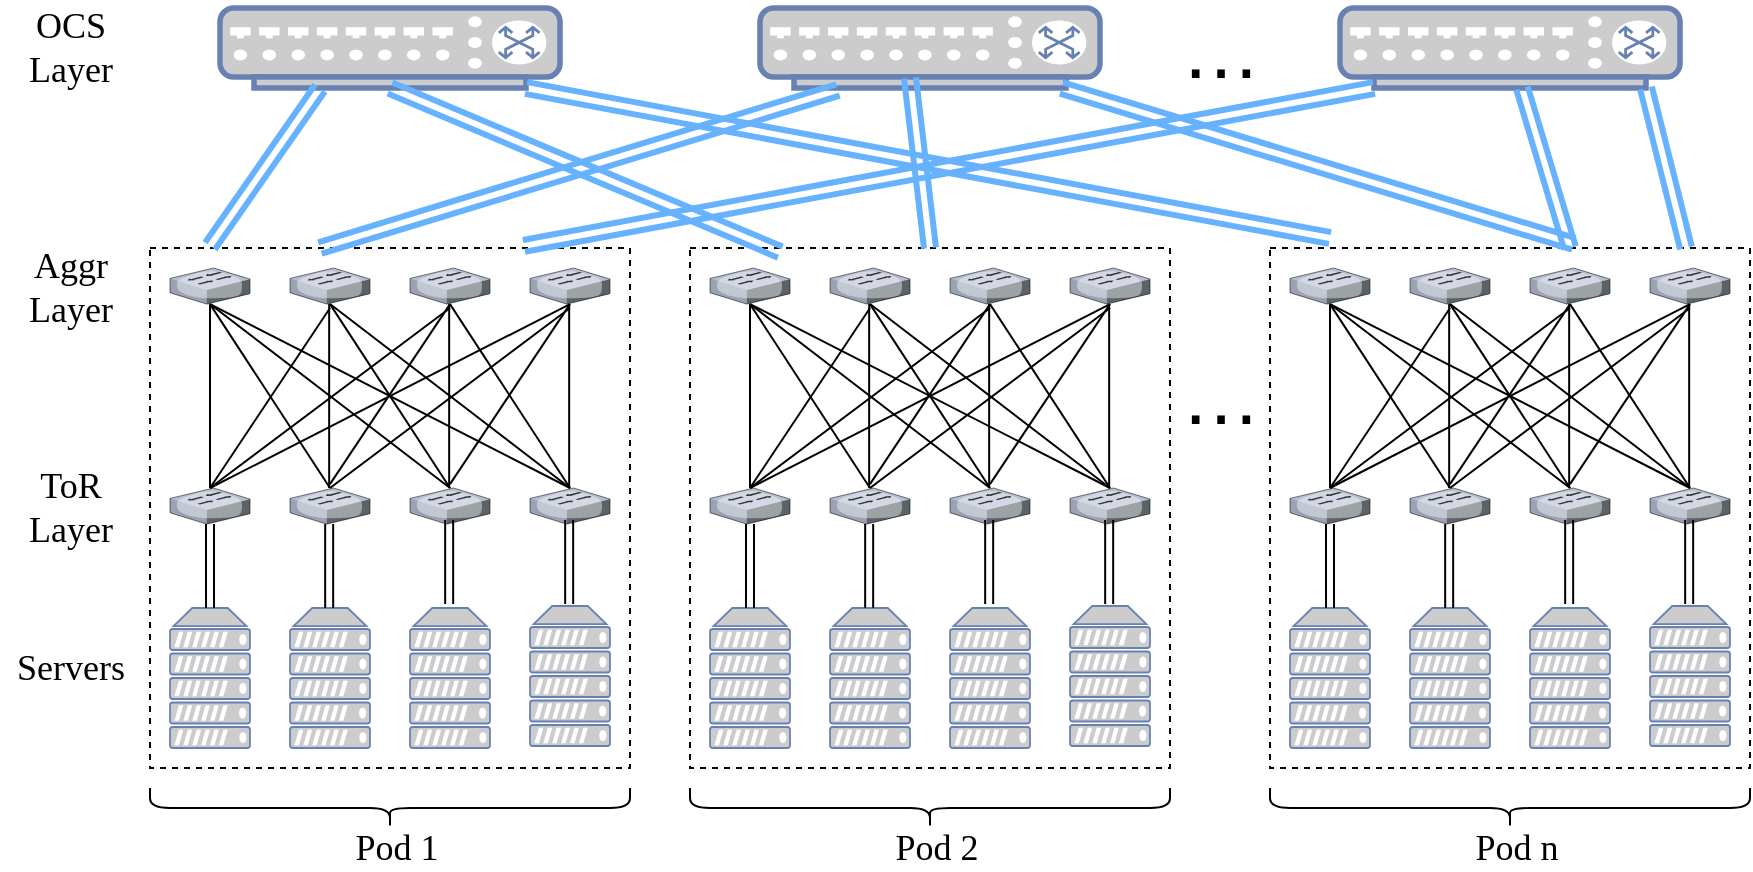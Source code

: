 <mxfile version="13.3.4" type="github">
  <diagram id="y1kWOpUGHuxIJ3yEuqZ7" name="Page-1">
    <mxGraphModel dx="1773" dy="1713" grid="1" gridSize="10" guides="1" tooltips="1" connect="1" arrows="1" fold="1" page="1" pageScale="1" pageWidth="827" pageHeight="1169" math="0" shadow="0">
      <root>
        <mxCell id="0" />
        <mxCell id="1" parent="0" />
        <mxCell id="LMLSj2MRwrwGWkM6ZcZf-3" value="" style="fontColor=#0066CC;verticalAlign=top;verticalLabelPosition=bottom;labelPosition=center;align=center;html=1;outlineConnect=0;fillColor=#CCCCCC;strokeColor=#6881B3;gradientDirection=north;strokeWidth=2;shape=mxgraph.networks.switch;" parent="1" vertex="1">
          <mxGeometry x="105" y="-480" width="170" height="40" as="geometry" />
        </mxCell>
        <mxCell id="LMLSj2MRwrwGWkM6ZcZf-53" value="" style="group" parent="1" vertex="1" connectable="0">
          <mxGeometry x="70" y="-360" width="240" height="260" as="geometry" />
        </mxCell>
        <mxCell id="LMLSj2MRwrwGWkM6ZcZf-52" value="" style="rounded=0;whiteSpace=wrap;html=1;dashed=1;shadow=0;glass=0;" parent="LMLSj2MRwrwGWkM6ZcZf-53" vertex="1">
          <mxGeometry width="240" height="260" as="geometry" />
        </mxCell>
        <mxCell id="LMLSj2MRwrwGWkM6ZcZf-4" value="" style="verticalLabelPosition=bottom;aspect=fixed;html=1;verticalAlign=top;strokeColor=none;align=center;outlineConnect=0;shape=mxgraph.citrix.switch;" parent="LMLSj2MRwrwGWkM6ZcZf-53" vertex="1">
          <mxGeometry x="10" y="120" width="40" height="18.04" as="geometry" />
        </mxCell>
        <mxCell id="LMLSj2MRwrwGWkM6ZcZf-7" value="" style="fontColor=#0066CC;verticalAlign=top;verticalLabelPosition=bottom;labelPosition=center;align=center;html=1;outlineConnect=0;fillColor=#CCCCCC;strokeColor=#6881B3;gradientDirection=north;strokeWidth=2;shape=mxgraph.networks.server;" parent="LMLSj2MRwrwGWkM6ZcZf-53" vertex="1">
          <mxGeometry x="10" y="180" width="40" height="70" as="geometry" />
        </mxCell>
        <mxCell id="LMLSj2MRwrwGWkM6ZcZf-8" value="" style="fontColor=#0066CC;verticalAlign=top;verticalLabelPosition=bottom;labelPosition=center;align=center;html=1;outlineConnect=0;fillColor=#CCCCCC;strokeColor=#6881B3;gradientDirection=north;strokeWidth=2;shape=mxgraph.networks.server;" parent="LMLSj2MRwrwGWkM6ZcZf-53" vertex="1">
          <mxGeometry x="70" y="180" width="40" height="70" as="geometry" />
        </mxCell>
        <mxCell id="LMLSj2MRwrwGWkM6ZcZf-9" value="" style="fontColor=#0066CC;verticalAlign=top;verticalLabelPosition=bottom;labelPosition=center;align=center;html=1;outlineConnect=0;fillColor=#CCCCCC;strokeColor=#6881B3;gradientDirection=north;strokeWidth=2;shape=mxgraph.networks.server;" parent="LMLSj2MRwrwGWkM6ZcZf-53" vertex="1">
          <mxGeometry x="130" y="180" width="40" height="70" as="geometry" />
        </mxCell>
        <mxCell id="LMLSj2MRwrwGWkM6ZcZf-19" value="" style="fontColor=#0066CC;verticalAlign=top;verticalLabelPosition=bottom;labelPosition=center;align=center;html=1;outlineConnect=0;fillColor=#CCCCCC;strokeColor=#6881B3;gradientDirection=north;strokeWidth=2;shape=mxgraph.networks.server;" parent="LMLSj2MRwrwGWkM6ZcZf-53" vertex="1">
          <mxGeometry x="190" y="179" width="40" height="70" as="geometry" />
        </mxCell>
        <mxCell id="LMLSj2MRwrwGWkM6ZcZf-24" value="" style="verticalLabelPosition=bottom;aspect=fixed;html=1;verticalAlign=top;strokeColor=none;align=center;outlineConnect=0;shape=mxgraph.citrix.switch;" parent="LMLSj2MRwrwGWkM6ZcZf-53" vertex="1">
          <mxGeometry x="70" y="120" width="40" height="18.04" as="geometry" />
        </mxCell>
        <mxCell id="LMLSj2MRwrwGWkM6ZcZf-25" value="" style="verticalLabelPosition=bottom;aspect=fixed;html=1;verticalAlign=top;strokeColor=none;align=center;outlineConnect=0;shape=mxgraph.citrix.switch;" parent="LMLSj2MRwrwGWkM6ZcZf-53" vertex="1">
          <mxGeometry x="130" y="120" width="40" height="18.04" as="geometry" />
        </mxCell>
        <mxCell id="LMLSj2MRwrwGWkM6ZcZf-26" value="" style="verticalLabelPosition=bottom;aspect=fixed;html=1;verticalAlign=top;strokeColor=none;align=center;outlineConnect=0;shape=mxgraph.citrix.switch;" parent="LMLSj2MRwrwGWkM6ZcZf-53" vertex="1">
          <mxGeometry x="190" y="120" width="40" height="18.04" as="geometry" />
        </mxCell>
        <mxCell id="LMLSj2MRwrwGWkM6ZcZf-27" value="" style="verticalLabelPosition=bottom;aspect=fixed;html=1;verticalAlign=top;strokeColor=none;align=center;outlineConnect=0;shape=mxgraph.citrix.switch;" parent="LMLSj2MRwrwGWkM6ZcZf-53" vertex="1">
          <mxGeometry x="10" y="10" width="40" height="18.04" as="geometry" />
        </mxCell>
        <mxCell id="LMLSj2MRwrwGWkM6ZcZf-28" value="" style="verticalLabelPosition=bottom;aspect=fixed;html=1;verticalAlign=top;strokeColor=none;align=center;outlineConnect=0;shape=mxgraph.citrix.switch;" parent="LMLSj2MRwrwGWkM6ZcZf-53" vertex="1">
          <mxGeometry x="70" y="10" width="40" height="18.04" as="geometry" />
        </mxCell>
        <mxCell id="LMLSj2MRwrwGWkM6ZcZf-29" value="" style="verticalLabelPosition=bottom;aspect=fixed;html=1;verticalAlign=top;strokeColor=none;align=center;outlineConnect=0;shape=mxgraph.citrix.switch;" parent="LMLSj2MRwrwGWkM6ZcZf-53" vertex="1">
          <mxGeometry x="130" y="10" width="40" height="18.04" as="geometry" />
        </mxCell>
        <mxCell id="LMLSj2MRwrwGWkM6ZcZf-30" value="" style="verticalLabelPosition=bottom;aspect=fixed;html=1;verticalAlign=top;strokeColor=none;align=center;outlineConnect=0;shape=mxgraph.citrix.switch;" parent="LMLSj2MRwrwGWkM6ZcZf-53" vertex="1">
          <mxGeometry x="190" y="10" width="40" height="18.04" as="geometry" />
        </mxCell>
        <mxCell id="LMLSj2MRwrwGWkM6ZcZf-32" value="" style="endArrow=none;html=1;" parent="LMLSj2MRwrwGWkM6ZcZf-53" source="LMLSj2MRwrwGWkM6ZcZf-4" edge="1">
          <mxGeometry width="50" height="50" relative="1" as="geometry">
            <mxPoint x="-20" y="78.04" as="sourcePoint" />
            <mxPoint x="30" y="28.04" as="targetPoint" />
          </mxGeometry>
        </mxCell>
        <mxCell id="LMLSj2MRwrwGWkM6ZcZf-33" value="" style="endArrow=none;html=1;" parent="LMLSj2MRwrwGWkM6ZcZf-53" edge="1">
          <mxGeometry width="50" height="50" relative="1" as="geometry">
            <mxPoint x="89.58" y="120" as="sourcePoint" />
            <mxPoint x="89.58" y="28.04" as="targetPoint" />
          </mxGeometry>
        </mxCell>
        <mxCell id="LMLSj2MRwrwGWkM6ZcZf-34" value="" style="endArrow=none;html=1;" parent="LMLSj2MRwrwGWkM6ZcZf-53" edge="1">
          <mxGeometry width="50" height="50" relative="1" as="geometry">
            <mxPoint x="149.58" y="120" as="sourcePoint" />
            <mxPoint x="149.58" y="28.04" as="targetPoint" />
          </mxGeometry>
        </mxCell>
        <mxCell id="LMLSj2MRwrwGWkM6ZcZf-35" value="" style="endArrow=none;html=1;" parent="LMLSj2MRwrwGWkM6ZcZf-53" edge="1">
          <mxGeometry width="50" height="50" relative="1" as="geometry">
            <mxPoint x="209.58" y="120" as="sourcePoint" />
            <mxPoint x="209.58" y="28.04" as="targetPoint" />
          </mxGeometry>
        </mxCell>
        <mxCell id="LMLSj2MRwrwGWkM6ZcZf-36" value="" style="endArrow=none;html=1;" parent="LMLSj2MRwrwGWkM6ZcZf-53" edge="1">
          <mxGeometry width="50" height="50" relative="1" as="geometry">
            <mxPoint x="90" y="120" as="sourcePoint" />
            <mxPoint x="30" y="28.04" as="targetPoint" />
          </mxGeometry>
        </mxCell>
        <mxCell id="LMLSj2MRwrwGWkM6ZcZf-37" value="" style="endArrow=none;html=1;" parent="LMLSj2MRwrwGWkM6ZcZf-53" edge="1">
          <mxGeometry width="50" height="50" relative="1" as="geometry">
            <mxPoint x="150" y="120" as="sourcePoint" />
            <mxPoint x="90" y="28.04" as="targetPoint" />
          </mxGeometry>
        </mxCell>
        <mxCell id="LMLSj2MRwrwGWkM6ZcZf-38" value="" style="endArrow=none;html=1;" parent="LMLSj2MRwrwGWkM6ZcZf-53" edge="1">
          <mxGeometry width="50" height="50" relative="1" as="geometry">
            <mxPoint x="210" y="120" as="sourcePoint" />
            <mxPoint x="150" y="28.04" as="targetPoint" />
          </mxGeometry>
        </mxCell>
        <mxCell id="LMLSj2MRwrwGWkM6ZcZf-39" value="" style="endArrow=none;html=1;" parent="LMLSj2MRwrwGWkM6ZcZf-53" edge="1">
          <mxGeometry width="50" height="50" relative="1" as="geometry">
            <mxPoint x="30" y="120" as="sourcePoint" />
            <mxPoint x="90" y="30" as="targetPoint" />
          </mxGeometry>
        </mxCell>
        <mxCell id="LMLSj2MRwrwGWkM6ZcZf-40" value="" style="endArrow=none;html=1;" parent="LMLSj2MRwrwGWkM6ZcZf-53" edge="1">
          <mxGeometry width="50" height="50" relative="1" as="geometry">
            <mxPoint x="90" y="118.04" as="sourcePoint" />
            <mxPoint x="150" y="28.04" as="targetPoint" />
          </mxGeometry>
        </mxCell>
        <mxCell id="LMLSj2MRwrwGWkM6ZcZf-41" value="" style="endArrow=none;html=1;" parent="LMLSj2MRwrwGWkM6ZcZf-53" edge="1">
          <mxGeometry width="50" height="50" relative="1" as="geometry">
            <mxPoint x="150" y="118.04" as="sourcePoint" />
            <mxPoint x="210" y="28.04" as="targetPoint" />
          </mxGeometry>
        </mxCell>
        <mxCell id="LMLSj2MRwrwGWkM6ZcZf-42" value="" style="endArrow=none;html=1;exitX=0.5;exitY=0;exitDx=0;exitDy=0;exitPerimeter=0;" parent="LMLSj2MRwrwGWkM6ZcZf-53" source="LMLSj2MRwrwGWkM6ZcZf-25" edge="1">
          <mxGeometry width="50" height="50" relative="1" as="geometry">
            <mxPoint x="-20" y="78.04" as="sourcePoint" />
            <mxPoint x="30" y="28.04" as="targetPoint" />
          </mxGeometry>
        </mxCell>
        <mxCell id="LMLSj2MRwrwGWkM6ZcZf-43" value="" style="endArrow=none;html=1;exitX=0.5;exitY=0;exitDx=0;exitDy=0;exitPerimeter=0;" parent="LMLSj2MRwrwGWkM6ZcZf-53" edge="1">
          <mxGeometry width="50" height="50" relative="1" as="geometry">
            <mxPoint x="210" y="120" as="sourcePoint" />
            <mxPoint x="90" y="28.04" as="targetPoint" />
          </mxGeometry>
        </mxCell>
        <mxCell id="LMLSj2MRwrwGWkM6ZcZf-44" value="" style="endArrow=none;html=1;" parent="LMLSj2MRwrwGWkM6ZcZf-53" edge="1">
          <mxGeometry width="50" height="50" relative="1" as="geometry">
            <mxPoint x="30" y="120" as="sourcePoint" />
            <mxPoint x="150" y="30" as="targetPoint" />
          </mxGeometry>
        </mxCell>
        <mxCell id="LMLSj2MRwrwGWkM6ZcZf-45" value="" style="endArrow=none;html=1;" parent="LMLSj2MRwrwGWkM6ZcZf-53" edge="1">
          <mxGeometry width="50" height="50" relative="1" as="geometry">
            <mxPoint x="90" y="120" as="sourcePoint" />
            <mxPoint x="210" y="30" as="targetPoint" />
          </mxGeometry>
        </mxCell>
        <mxCell id="LMLSj2MRwrwGWkM6ZcZf-46" value="" style="endArrow=none;html=1;" parent="LMLSj2MRwrwGWkM6ZcZf-53" edge="1">
          <mxGeometry width="50" height="50" relative="1" as="geometry">
            <mxPoint x="210" y="120" as="sourcePoint" />
            <mxPoint x="30" y="28.04" as="targetPoint" />
          </mxGeometry>
        </mxCell>
        <mxCell id="LMLSj2MRwrwGWkM6ZcZf-47" value="" style="endArrow=none;html=1;" parent="LMLSj2MRwrwGWkM6ZcZf-53" edge="1">
          <mxGeometry width="50" height="50" relative="1" as="geometry">
            <mxPoint x="30" y="120" as="sourcePoint" />
            <mxPoint x="210" y="28.04" as="targetPoint" />
          </mxGeometry>
        </mxCell>
        <mxCell id="LMLSj2MRwrwGWkM6ZcZf-48" value="" style="shape=link;html=1;exitX=0.5;exitY=0;exitDx=0;exitDy=0;exitPerimeter=0;" parent="LMLSj2MRwrwGWkM6ZcZf-53" source="LMLSj2MRwrwGWkM6ZcZf-7" edge="1">
          <mxGeometry width="50" height="50" relative="1" as="geometry">
            <mxPoint x="-20" y="188.04" as="sourcePoint" />
            <mxPoint x="30" y="138.04" as="targetPoint" />
          </mxGeometry>
        </mxCell>
        <mxCell id="LMLSj2MRwrwGWkM6ZcZf-49" value="" style="shape=link;html=1;exitX=0.5;exitY=0;exitDx=0;exitDy=0;exitPerimeter=0;" parent="LMLSj2MRwrwGWkM6ZcZf-53" edge="1">
          <mxGeometry width="50" height="50" relative="1" as="geometry">
            <mxPoint x="89.58" y="180" as="sourcePoint" />
            <mxPoint x="89.58" y="138.04" as="targetPoint" />
          </mxGeometry>
        </mxCell>
        <mxCell id="LMLSj2MRwrwGWkM6ZcZf-50" value="" style="shape=link;html=1;exitX=0.5;exitY=0;exitDx=0;exitDy=0;exitPerimeter=0;" parent="LMLSj2MRwrwGWkM6ZcZf-53" edge="1">
          <mxGeometry width="50" height="50" relative="1" as="geometry">
            <mxPoint x="149.58" y="178" as="sourcePoint" />
            <mxPoint x="149.58" y="136.04" as="targetPoint" />
          </mxGeometry>
        </mxCell>
        <mxCell id="LMLSj2MRwrwGWkM6ZcZf-51" value="" style="shape=link;html=1;exitX=0.5;exitY=0;exitDx=0;exitDy=0;exitPerimeter=0;" parent="LMLSj2MRwrwGWkM6ZcZf-53" edge="1">
          <mxGeometry width="50" height="50" relative="1" as="geometry">
            <mxPoint x="209.58" y="178" as="sourcePoint" />
            <mxPoint x="209.58" y="136.04" as="targetPoint" />
          </mxGeometry>
        </mxCell>
        <mxCell id="rLoegdF59TgYcEcmEnVo-1" value="" style="group" vertex="1" connectable="0" parent="1">
          <mxGeometry x="340" y="-360" width="240" height="260" as="geometry" />
        </mxCell>
        <mxCell id="rLoegdF59TgYcEcmEnVo-2" value="" style="rounded=0;whiteSpace=wrap;html=1;dashed=1;shadow=0;glass=0;" vertex="1" parent="rLoegdF59TgYcEcmEnVo-1">
          <mxGeometry width="240" height="260" as="geometry" />
        </mxCell>
        <mxCell id="rLoegdF59TgYcEcmEnVo-3" value="" style="verticalLabelPosition=bottom;aspect=fixed;html=1;verticalAlign=top;strokeColor=none;align=center;outlineConnect=0;shape=mxgraph.citrix.switch;" vertex="1" parent="rLoegdF59TgYcEcmEnVo-1">
          <mxGeometry x="10" y="120" width="40" height="18.04" as="geometry" />
        </mxCell>
        <mxCell id="rLoegdF59TgYcEcmEnVo-4" value="" style="fontColor=#0066CC;verticalAlign=top;verticalLabelPosition=bottom;labelPosition=center;align=center;html=1;outlineConnect=0;fillColor=#CCCCCC;strokeColor=#6881B3;gradientDirection=north;strokeWidth=2;shape=mxgraph.networks.server;" vertex="1" parent="rLoegdF59TgYcEcmEnVo-1">
          <mxGeometry x="10" y="180" width="40" height="70" as="geometry" />
        </mxCell>
        <mxCell id="rLoegdF59TgYcEcmEnVo-5" value="" style="fontColor=#0066CC;verticalAlign=top;verticalLabelPosition=bottom;labelPosition=center;align=center;html=1;outlineConnect=0;fillColor=#CCCCCC;strokeColor=#6881B3;gradientDirection=north;strokeWidth=2;shape=mxgraph.networks.server;" vertex="1" parent="rLoegdF59TgYcEcmEnVo-1">
          <mxGeometry x="70" y="180" width="40" height="70" as="geometry" />
        </mxCell>
        <mxCell id="rLoegdF59TgYcEcmEnVo-6" value="" style="fontColor=#0066CC;verticalAlign=top;verticalLabelPosition=bottom;labelPosition=center;align=center;html=1;outlineConnect=0;fillColor=#CCCCCC;strokeColor=#6881B3;gradientDirection=north;strokeWidth=2;shape=mxgraph.networks.server;" vertex="1" parent="rLoegdF59TgYcEcmEnVo-1">
          <mxGeometry x="130" y="180" width="40" height="70" as="geometry" />
        </mxCell>
        <mxCell id="rLoegdF59TgYcEcmEnVo-7" value="" style="fontColor=#0066CC;verticalAlign=top;verticalLabelPosition=bottom;labelPosition=center;align=center;html=1;outlineConnect=0;fillColor=#CCCCCC;strokeColor=#6881B3;gradientDirection=north;strokeWidth=2;shape=mxgraph.networks.server;" vertex="1" parent="rLoegdF59TgYcEcmEnVo-1">
          <mxGeometry x="190" y="179" width="40" height="70" as="geometry" />
        </mxCell>
        <mxCell id="rLoegdF59TgYcEcmEnVo-8" value="" style="verticalLabelPosition=bottom;aspect=fixed;html=1;verticalAlign=top;strokeColor=none;align=center;outlineConnect=0;shape=mxgraph.citrix.switch;" vertex="1" parent="rLoegdF59TgYcEcmEnVo-1">
          <mxGeometry x="70" y="120" width="40" height="18.04" as="geometry" />
        </mxCell>
        <mxCell id="rLoegdF59TgYcEcmEnVo-9" value="" style="verticalLabelPosition=bottom;aspect=fixed;html=1;verticalAlign=top;strokeColor=none;align=center;outlineConnect=0;shape=mxgraph.citrix.switch;" vertex="1" parent="rLoegdF59TgYcEcmEnVo-1">
          <mxGeometry x="130" y="120" width="40" height="18.04" as="geometry" />
        </mxCell>
        <mxCell id="rLoegdF59TgYcEcmEnVo-10" value="" style="verticalLabelPosition=bottom;aspect=fixed;html=1;verticalAlign=top;strokeColor=none;align=center;outlineConnect=0;shape=mxgraph.citrix.switch;" vertex="1" parent="rLoegdF59TgYcEcmEnVo-1">
          <mxGeometry x="190" y="120" width="40" height="18.04" as="geometry" />
        </mxCell>
        <mxCell id="rLoegdF59TgYcEcmEnVo-11" value="" style="verticalLabelPosition=bottom;aspect=fixed;html=1;verticalAlign=top;strokeColor=none;align=center;outlineConnect=0;shape=mxgraph.citrix.switch;" vertex="1" parent="rLoegdF59TgYcEcmEnVo-1">
          <mxGeometry x="10" y="10" width="40" height="18.04" as="geometry" />
        </mxCell>
        <mxCell id="rLoegdF59TgYcEcmEnVo-12" value="" style="verticalLabelPosition=bottom;aspect=fixed;html=1;verticalAlign=top;strokeColor=none;align=center;outlineConnect=0;shape=mxgraph.citrix.switch;" vertex="1" parent="rLoegdF59TgYcEcmEnVo-1">
          <mxGeometry x="70" y="10" width="40" height="18.04" as="geometry" />
        </mxCell>
        <mxCell id="rLoegdF59TgYcEcmEnVo-13" value="" style="verticalLabelPosition=bottom;aspect=fixed;html=1;verticalAlign=top;strokeColor=none;align=center;outlineConnect=0;shape=mxgraph.citrix.switch;" vertex="1" parent="rLoegdF59TgYcEcmEnVo-1">
          <mxGeometry x="130" y="10" width="40" height="18.04" as="geometry" />
        </mxCell>
        <mxCell id="rLoegdF59TgYcEcmEnVo-14" value="" style="verticalLabelPosition=bottom;aspect=fixed;html=1;verticalAlign=top;strokeColor=none;align=center;outlineConnect=0;shape=mxgraph.citrix.switch;" vertex="1" parent="rLoegdF59TgYcEcmEnVo-1">
          <mxGeometry x="190" y="10" width="40" height="18.04" as="geometry" />
        </mxCell>
        <mxCell id="rLoegdF59TgYcEcmEnVo-15" value="" style="endArrow=none;html=1;" edge="1" parent="rLoegdF59TgYcEcmEnVo-1" source="rLoegdF59TgYcEcmEnVo-3">
          <mxGeometry width="50" height="50" relative="1" as="geometry">
            <mxPoint x="-20" y="78.04" as="sourcePoint" />
            <mxPoint x="30" y="28.04" as="targetPoint" />
          </mxGeometry>
        </mxCell>
        <mxCell id="rLoegdF59TgYcEcmEnVo-16" value="" style="endArrow=none;html=1;" edge="1" parent="rLoegdF59TgYcEcmEnVo-1">
          <mxGeometry width="50" height="50" relative="1" as="geometry">
            <mxPoint x="89.58" y="120" as="sourcePoint" />
            <mxPoint x="89.58" y="28.04" as="targetPoint" />
          </mxGeometry>
        </mxCell>
        <mxCell id="rLoegdF59TgYcEcmEnVo-17" value="" style="endArrow=none;html=1;" edge="1" parent="rLoegdF59TgYcEcmEnVo-1">
          <mxGeometry width="50" height="50" relative="1" as="geometry">
            <mxPoint x="149.58" y="120" as="sourcePoint" />
            <mxPoint x="149.58" y="28.04" as="targetPoint" />
          </mxGeometry>
        </mxCell>
        <mxCell id="rLoegdF59TgYcEcmEnVo-18" value="" style="endArrow=none;html=1;" edge="1" parent="rLoegdF59TgYcEcmEnVo-1">
          <mxGeometry width="50" height="50" relative="1" as="geometry">
            <mxPoint x="209.58" y="120" as="sourcePoint" />
            <mxPoint x="209.58" y="28.04" as="targetPoint" />
          </mxGeometry>
        </mxCell>
        <mxCell id="rLoegdF59TgYcEcmEnVo-19" value="" style="endArrow=none;html=1;" edge="1" parent="rLoegdF59TgYcEcmEnVo-1">
          <mxGeometry width="50" height="50" relative="1" as="geometry">
            <mxPoint x="90" y="120" as="sourcePoint" />
            <mxPoint x="30" y="28.04" as="targetPoint" />
          </mxGeometry>
        </mxCell>
        <mxCell id="rLoegdF59TgYcEcmEnVo-20" value="" style="endArrow=none;html=1;" edge="1" parent="rLoegdF59TgYcEcmEnVo-1">
          <mxGeometry width="50" height="50" relative="1" as="geometry">
            <mxPoint x="150" y="120" as="sourcePoint" />
            <mxPoint x="90" y="28.04" as="targetPoint" />
          </mxGeometry>
        </mxCell>
        <mxCell id="rLoegdF59TgYcEcmEnVo-21" value="" style="endArrow=none;html=1;" edge="1" parent="rLoegdF59TgYcEcmEnVo-1">
          <mxGeometry width="50" height="50" relative="1" as="geometry">
            <mxPoint x="210" y="120" as="sourcePoint" />
            <mxPoint x="150" y="28.04" as="targetPoint" />
          </mxGeometry>
        </mxCell>
        <mxCell id="rLoegdF59TgYcEcmEnVo-22" value="" style="endArrow=none;html=1;" edge="1" parent="rLoegdF59TgYcEcmEnVo-1">
          <mxGeometry width="50" height="50" relative="1" as="geometry">
            <mxPoint x="30" y="120" as="sourcePoint" />
            <mxPoint x="90" y="30" as="targetPoint" />
          </mxGeometry>
        </mxCell>
        <mxCell id="rLoegdF59TgYcEcmEnVo-23" value="" style="endArrow=none;html=1;" edge="1" parent="rLoegdF59TgYcEcmEnVo-1">
          <mxGeometry width="50" height="50" relative="1" as="geometry">
            <mxPoint x="90" y="118.04" as="sourcePoint" />
            <mxPoint x="150" y="28.04" as="targetPoint" />
          </mxGeometry>
        </mxCell>
        <mxCell id="rLoegdF59TgYcEcmEnVo-24" value="" style="endArrow=none;html=1;" edge="1" parent="rLoegdF59TgYcEcmEnVo-1">
          <mxGeometry width="50" height="50" relative="1" as="geometry">
            <mxPoint x="150" y="118.04" as="sourcePoint" />
            <mxPoint x="210" y="28.04" as="targetPoint" />
          </mxGeometry>
        </mxCell>
        <mxCell id="rLoegdF59TgYcEcmEnVo-25" value="" style="endArrow=none;html=1;exitX=0.5;exitY=0;exitDx=0;exitDy=0;exitPerimeter=0;" edge="1" parent="rLoegdF59TgYcEcmEnVo-1" source="rLoegdF59TgYcEcmEnVo-9">
          <mxGeometry width="50" height="50" relative="1" as="geometry">
            <mxPoint x="-20" y="78.04" as="sourcePoint" />
            <mxPoint x="30" y="28.04" as="targetPoint" />
          </mxGeometry>
        </mxCell>
        <mxCell id="rLoegdF59TgYcEcmEnVo-26" value="" style="endArrow=none;html=1;exitX=0.5;exitY=0;exitDx=0;exitDy=0;exitPerimeter=0;" edge="1" parent="rLoegdF59TgYcEcmEnVo-1">
          <mxGeometry width="50" height="50" relative="1" as="geometry">
            <mxPoint x="210" y="120" as="sourcePoint" />
            <mxPoint x="90" y="28.04" as="targetPoint" />
          </mxGeometry>
        </mxCell>
        <mxCell id="rLoegdF59TgYcEcmEnVo-27" value="" style="endArrow=none;html=1;" edge="1" parent="rLoegdF59TgYcEcmEnVo-1">
          <mxGeometry width="50" height="50" relative="1" as="geometry">
            <mxPoint x="30" y="120" as="sourcePoint" />
            <mxPoint x="150" y="30" as="targetPoint" />
          </mxGeometry>
        </mxCell>
        <mxCell id="rLoegdF59TgYcEcmEnVo-28" value="" style="endArrow=none;html=1;" edge="1" parent="rLoegdF59TgYcEcmEnVo-1">
          <mxGeometry width="50" height="50" relative="1" as="geometry">
            <mxPoint x="90" y="120" as="sourcePoint" />
            <mxPoint x="210" y="30" as="targetPoint" />
          </mxGeometry>
        </mxCell>
        <mxCell id="rLoegdF59TgYcEcmEnVo-29" value="" style="endArrow=none;html=1;" edge="1" parent="rLoegdF59TgYcEcmEnVo-1">
          <mxGeometry width="50" height="50" relative="1" as="geometry">
            <mxPoint x="210" y="120" as="sourcePoint" />
            <mxPoint x="30" y="28.04" as="targetPoint" />
          </mxGeometry>
        </mxCell>
        <mxCell id="rLoegdF59TgYcEcmEnVo-30" value="" style="endArrow=none;html=1;" edge="1" parent="rLoegdF59TgYcEcmEnVo-1">
          <mxGeometry width="50" height="50" relative="1" as="geometry">
            <mxPoint x="30" y="120" as="sourcePoint" />
            <mxPoint x="210" y="28.04" as="targetPoint" />
          </mxGeometry>
        </mxCell>
        <mxCell id="rLoegdF59TgYcEcmEnVo-31" value="" style="shape=link;html=1;exitX=0.5;exitY=0;exitDx=0;exitDy=0;exitPerimeter=0;" edge="1" parent="rLoegdF59TgYcEcmEnVo-1" source="rLoegdF59TgYcEcmEnVo-4">
          <mxGeometry width="50" height="50" relative="1" as="geometry">
            <mxPoint x="-20" y="188.04" as="sourcePoint" />
            <mxPoint x="30" y="138.04" as="targetPoint" />
          </mxGeometry>
        </mxCell>
        <mxCell id="rLoegdF59TgYcEcmEnVo-32" value="" style="shape=link;html=1;exitX=0.5;exitY=0;exitDx=0;exitDy=0;exitPerimeter=0;" edge="1" parent="rLoegdF59TgYcEcmEnVo-1">
          <mxGeometry width="50" height="50" relative="1" as="geometry">
            <mxPoint x="89.58" y="180" as="sourcePoint" />
            <mxPoint x="89.58" y="138.04" as="targetPoint" />
          </mxGeometry>
        </mxCell>
        <mxCell id="rLoegdF59TgYcEcmEnVo-33" value="" style="shape=link;html=1;exitX=0.5;exitY=0;exitDx=0;exitDy=0;exitPerimeter=0;" edge="1" parent="rLoegdF59TgYcEcmEnVo-1">
          <mxGeometry width="50" height="50" relative="1" as="geometry">
            <mxPoint x="149.58" y="178" as="sourcePoint" />
            <mxPoint x="149.58" y="136.04" as="targetPoint" />
          </mxGeometry>
        </mxCell>
        <mxCell id="rLoegdF59TgYcEcmEnVo-34" value="" style="shape=link;html=1;exitX=0.5;exitY=0;exitDx=0;exitDy=0;exitPerimeter=0;" edge="1" parent="rLoegdF59TgYcEcmEnVo-1">
          <mxGeometry width="50" height="50" relative="1" as="geometry">
            <mxPoint x="209.58" y="178" as="sourcePoint" />
            <mxPoint x="209.58" y="136.04" as="targetPoint" />
          </mxGeometry>
        </mxCell>
        <mxCell id="rLoegdF59TgYcEcmEnVo-35" value="" style="group" vertex="1" connectable="0" parent="1">
          <mxGeometry x="630" y="-360" width="240" height="260" as="geometry" />
        </mxCell>
        <mxCell id="rLoegdF59TgYcEcmEnVo-36" value="" style="rounded=0;whiteSpace=wrap;html=1;dashed=1;shadow=0;glass=0;" vertex="1" parent="rLoegdF59TgYcEcmEnVo-35">
          <mxGeometry width="240" height="260" as="geometry" />
        </mxCell>
        <mxCell id="rLoegdF59TgYcEcmEnVo-37" value="" style="verticalLabelPosition=bottom;aspect=fixed;html=1;verticalAlign=top;strokeColor=none;align=center;outlineConnect=0;shape=mxgraph.citrix.switch;" vertex="1" parent="rLoegdF59TgYcEcmEnVo-35">
          <mxGeometry x="10" y="120" width="40" height="18.04" as="geometry" />
        </mxCell>
        <mxCell id="rLoegdF59TgYcEcmEnVo-38" value="" style="fontColor=#0066CC;verticalAlign=top;verticalLabelPosition=bottom;labelPosition=center;align=center;html=1;outlineConnect=0;fillColor=#CCCCCC;strokeColor=#6881B3;gradientDirection=north;strokeWidth=2;shape=mxgraph.networks.server;" vertex="1" parent="rLoegdF59TgYcEcmEnVo-35">
          <mxGeometry x="10" y="180" width="40" height="70" as="geometry" />
        </mxCell>
        <mxCell id="rLoegdF59TgYcEcmEnVo-39" value="" style="fontColor=#0066CC;verticalAlign=top;verticalLabelPosition=bottom;labelPosition=center;align=center;html=1;outlineConnect=0;fillColor=#CCCCCC;strokeColor=#6881B3;gradientDirection=north;strokeWidth=2;shape=mxgraph.networks.server;" vertex="1" parent="rLoegdF59TgYcEcmEnVo-35">
          <mxGeometry x="70" y="180" width="40" height="70" as="geometry" />
        </mxCell>
        <mxCell id="rLoegdF59TgYcEcmEnVo-40" value="" style="fontColor=#0066CC;verticalAlign=top;verticalLabelPosition=bottom;labelPosition=center;align=center;html=1;outlineConnect=0;fillColor=#CCCCCC;strokeColor=#6881B3;gradientDirection=north;strokeWidth=2;shape=mxgraph.networks.server;" vertex="1" parent="rLoegdF59TgYcEcmEnVo-35">
          <mxGeometry x="130" y="180" width="40" height="70" as="geometry" />
        </mxCell>
        <mxCell id="rLoegdF59TgYcEcmEnVo-41" value="" style="fontColor=#0066CC;verticalAlign=top;verticalLabelPosition=bottom;labelPosition=center;align=center;html=1;outlineConnect=0;fillColor=#CCCCCC;strokeColor=#6881B3;gradientDirection=north;strokeWidth=2;shape=mxgraph.networks.server;" vertex="1" parent="rLoegdF59TgYcEcmEnVo-35">
          <mxGeometry x="190" y="179" width="40" height="70" as="geometry" />
        </mxCell>
        <mxCell id="rLoegdF59TgYcEcmEnVo-42" value="" style="verticalLabelPosition=bottom;aspect=fixed;html=1;verticalAlign=top;strokeColor=none;align=center;outlineConnect=0;shape=mxgraph.citrix.switch;" vertex="1" parent="rLoegdF59TgYcEcmEnVo-35">
          <mxGeometry x="70" y="120" width="40" height="18.04" as="geometry" />
        </mxCell>
        <mxCell id="rLoegdF59TgYcEcmEnVo-43" value="" style="verticalLabelPosition=bottom;aspect=fixed;html=1;verticalAlign=top;strokeColor=none;align=center;outlineConnect=0;shape=mxgraph.citrix.switch;" vertex="1" parent="rLoegdF59TgYcEcmEnVo-35">
          <mxGeometry x="130" y="120" width="40" height="18.04" as="geometry" />
        </mxCell>
        <mxCell id="rLoegdF59TgYcEcmEnVo-44" value="" style="verticalLabelPosition=bottom;aspect=fixed;html=1;verticalAlign=top;strokeColor=none;align=center;outlineConnect=0;shape=mxgraph.citrix.switch;" vertex="1" parent="rLoegdF59TgYcEcmEnVo-35">
          <mxGeometry x="190" y="120" width="40" height="18.04" as="geometry" />
        </mxCell>
        <mxCell id="rLoegdF59TgYcEcmEnVo-45" value="" style="verticalLabelPosition=bottom;aspect=fixed;html=1;verticalAlign=top;strokeColor=none;align=center;outlineConnect=0;shape=mxgraph.citrix.switch;" vertex="1" parent="rLoegdF59TgYcEcmEnVo-35">
          <mxGeometry x="10" y="10" width="40" height="18.04" as="geometry" />
        </mxCell>
        <mxCell id="rLoegdF59TgYcEcmEnVo-46" value="" style="verticalLabelPosition=bottom;aspect=fixed;html=1;verticalAlign=top;strokeColor=none;align=center;outlineConnect=0;shape=mxgraph.citrix.switch;" vertex="1" parent="rLoegdF59TgYcEcmEnVo-35">
          <mxGeometry x="70" y="10" width="40" height="18.04" as="geometry" />
        </mxCell>
        <mxCell id="rLoegdF59TgYcEcmEnVo-47" value="" style="verticalLabelPosition=bottom;aspect=fixed;html=1;verticalAlign=top;strokeColor=none;align=center;outlineConnect=0;shape=mxgraph.citrix.switch;" vertex="1" parent="rLoegdF59TgYcEcmEnVo-35">
          <mxGeometry x="130" y="10" width="40" height="18.04" as="geometry" />
        </mxCell>
        <mxCell id="rLoegdF59TgYcEcmEnVo-48" value="" style="verticalLabelPosition=bottom;aspect=fixed;html=1;verticalAlign=top;strokeColor=none;align=center;outlineConnect=0;shape=mxgraph.citrix.switch;" vertex="1" parent="rLoegdF59TgYcEcmEnVo-35">
          <mxGeometry x="190" y="10" width="40" height="18.04" as="geometry" />
        </mxCell>
        <mxCell id="rLoegdF59TgYcEcmEnVo-49" value="" style="endArrow=none;html=1;" edge="1" parent="rLoegdF59TgYcEcmEnVo-35" source="rLoegdF59TgYcEcmEnVo-37">
          <mxGeometry width="50" height="50" relative="1" as="geometry">
            <mxPoint x="-20" y="78.04" as="sourcePoint" />
            <mxPoint x="30" y="28.04" as="targetPoint" />
          </mxGeometry>
        </mxCell>
        <mxCell id="rLoegdF59TgYcEcmEnVo-50" value="" style="endArrow=none;html=1;" edge="1" parent="rLoegdF59TgYcEcmEnVo-35">
          <mxGeometry width="50" height="50" relative="1" as="geometry">
            <mxPoint x="89.58" y="120" as="sourcePoint" />
            <mxPoint x="89.58" y="28.04" as="targetPoint" />
          </mxGeometry>
        </mxCell>
        <mxCell id="rLoegdF59TgYcEcmEnVo-51" value="" style="endArrow=none;html=1;" edge="1" parent="rLoegdF59TgYcEcmEnVo-35">
          <mxGeometry width="50" height="50" relative="1" as="geometry">
            <mxPoint x="149.58" y="120" as="sourcePoint" />
            <mxPoint x="149.58" y="28.04" as="targetPoint" />
          </mxGeometry>
        </mxCell>
        <mxCell id="rLoegdF59TgYcEcmEnVo-52" value="" style="endArrow=none;html=1;" edge="1" parent="rLoegdF59TgYcEcmEnVo-35">
          <mxGeometry width="50" height="50" relative="1" as="geometry">
            <mxPoint x="209.58" y="120" as="sourcePoint" />
            <mxPoint x="209.58" y="28.04" as="targetPoint" />
          </mxGeometry>
        </mxCell>
        <mxCell id="rLoegdF59TgYcEcmEnVo-53" value="" style="endArrow=none;html=1;" edge="1" parent="rLoegdF59TgYcEcmEnVo-35">
          <mxGeometry width="50" height="50" relative="1" as="geometry">
            <mxPoint x="90" y="120" as="sourcePoint" />
            <mxPoint x="30" y="28.04" as="targetPoint" />
          </mxGeometry>
        </mxCell>
        <mxCell id="rLoegdF59TgYcEcmEnVo-54" value="" style="endArrow=none;html=1;" edge="1" parent="rLoegdF59TgYcEcmEnVo-35">
          <mxGeometry width="50" height="50" relative="1" as="geometry">
            <mxPoint x="150" y="120" as="sourcePoint" />
            <mxPoint x="90" y="28.04" as="targetPoint" />
          </mxGeometry>
        </mxCell>
        <mxCell id="rLoegdF59TgYcEcmEnVo-55" value="" style="endArrow=none;html=1;" edge="1" parent="rLoegdF59TgYcEcmEnVo-35">
          <mxGeometry width="50" height="50" relative="1" as="geometry">
            <mxPoint x="210" y="120" as="sourcePoint" />
            <mxPoint x="150" y="28.04" as="targetPoint" />
          </mxGeometry>
        </mxCell>
        <mxCell id="rLoegdF59TgYcEcmEnVo-56" value="" style="endArrow=none;html=1;" edge="1" parent="rLoegdF59TgYcEcmEnVo-35">
          <mxGeometry width="50" height="50" relative="1" as="geometry">
            <mxPoint x="30" y="120" as="sourcePoint" />
            <mxPoint x="90" y="30" as="targetPoint" />
          </mxGeometry>
        </mxCell>
        <mxCell id="rLoegdF59TgYcEcmEnVo-57" value="" style="endArrow=none;html=1;" edge="1" parent="rLoegdF59TgYcEcmEnVo-35">
          <mxGeometry width="50" height="50" relative="1" as="geometry">
            <mxPoint x="90" y="118.04" as="sourcePoint" />
            <mxPoint x="150" y="28.04" as="targetPoint" />
          </mxGeometry>
        </mxCell>
        <mxCell id="rLoegdF59TgYcEcmEnVo-58" value="" style="endArrow=none;html=1;" edge="1" parent="rLoegdF59TgYcEcmEnVo-35">
          <mxGeometry width="50" height="50" relative="1" as="geometry">
            <mxPoint x="150" y="118.04" as="sourcePoint" />
            <mxPoint x="210" y="28.04" as="targetPoint" />
          </mxGeometry>
        </mxCell>
        <mxCell id="rLoegdF59TgYcEcmEnVo-59" value="" style="endArrow=none;html=1;exitX=0.5;exitY=0;exitDx=0;exitDy=0;exitPerimeter=0;" edge="1" parent="rLoegdF59TgYcEcmEnVo-35" source="rLoegdF59TgYcEcmEnVo-43">
          <mxGeometry width="50" height="50" relative="1" as="geometry">
            <mxPoint x="-20" y="78.04" as="sourcePoint" />
            <mxPoint x="30" y="28.04" as="targetPoint" />
          </mxGeometry>
        </mxCell>
        <mxCell id="rLoegdF59TgYcEcmEnVo-60" value="" style="endArrow=none;html=1;exitX=0.5;exitY=0;exitDx=0;exitDy=0;exitPerimeter=0;" edge="1" parent="rLoegdF59TgYcEcmEnVo-35">
          <mxGeometry width="50" height="50" relative="1" as="geometry">
            <mxPoint x="210" y="120" as="sourcePoint" />
            <mxPoint x="90" y="28.04" as="targetPoint" />
          </mxGeometry>
        </mxCell>
        <mxCell id="rLoegdF59TgYcEcmEnVo-61" value="" style="endArrow=none;html=1;" edge="1" parent="rLoegdF59TgYcEcmEnVo-35">
          <mxGeometry width="50" height="50" relative="1" as="geometry">
            <mxPoint x="30" y="120" as="sourcePoint" />
            <mxPoint x="150" y="30" as="targetPoint" />
          </mxGeometry>
        </mxCell>
        <mxCell id="rLoegdF59TgYcEcmEnVo-62" value="" style="endArrow=none;html=1;" edge="1" parent="rLoegdF59TgYcEcmEnVo-35">
          <mxGeometry width="50" height="50" relative="1" as="geometry">
            <mxPoint x="90" y="120" as="sourcePoint" />
            <mxPoint x="210" y="30" as="targetPoint" />
          </mxGeometry>
        </mxCell>
        <mxCell id="rLoegdF59TgYcEcmEnVo-63" value="" style="endArrow=none;html=1;" edge="1" parent="rLoegdF59TgYcEcmEnVo-35">
          <mxGeometry width="50" height="50" relative="1" as="geometry">
            <mxPoint x="210" y="120" as="sourcePoint" />
            <mxPoint x="30" y="28.04" as="targetPoint" />
          </mxGeometry>
        </mxCell>
        <mxCell id="rLoegdF59TgYcEcmEnVo-64" value="" style="endArrow=none;html=1;" edge="1" parent="rLoegdF59TgYcEcmEnVo-35">
          <mxGeometry width="50" height="50" relative="1" as="geometry">
            <mxPoint x="30" y="120" as="sourcePoint" />
            <mxPoint x="210" y="28.04" as="targetPoint" />
          </mxGeometry>
        </mxCell>
        <mxCell id="rLoegdF59TgYcEcmEnVo-65" value="" style="shape=link;html=1;exitX=0.5;exitY=0;exitDx=0;exitDy=0;exitPerimeter=0;" edge="1" parent="rLoegdF59TgYcEcmEnVo-35" source="rLoegdF59TgYcEcmEnVo-38">
          <mxGeometry width="50" height="50" relative="1" as="geometry">
            <mxPoint x="-20" y="188.04" as="sourcePoint" />
            <mxPoint x="30" y="138.04" as="targetPoint" />
          </mxGeometry>
        </mxCell>
        <mxCell id="rLoegdF59TgYcEcmEnVo-66" value="" style="shape=link;html=1;exitX=0.5;exitY=0;exitDx=0;exitDy=0;exitPerimeter=0;" edge="1" parent="rLoegdF59TgYcEcmEnVo-35">
          <mxGeometry width="50" height="50" relative="1" as="geometry">
            <mxPoint x="89.58" y="180" as="sourcePoint" />
            <mxPoint x="89.58" y="138.04" as="targetPoint" />
          </mxGeometry>
        </mxCell>
        <mxCell id="rLoegdF59TgYcEcmEnVo-67" value="" style="shape=link;html=1;exitX=0.5;exitY=0;exitDx=0;exitDy=0;exitPerimeter=0;" edge="1" parent="rLoegdF59TgYcEcmEnVo-35">
          <mxGeometry width="50" height="50" relative="1" as="geometry">
            <mxPoint x="149.58" y="178" as="sourcePoint" />
            <mxPoint x="149.58" y="136.04" as="targetPoint" />
          </mxGeometry>
        </mxCell>
        <mxCell id="rLoegdF59TgYcEcmEnVo-68" value="" style="shape=link;html=1;exitX=0.5;exitY=0;exitDx=0;exitDy=0;exitPerimeter=0;" edge="1" parent="rLoegdF59TgYcEcmEnVo-35">
          <mxGeometry width="50" height="50" relative="1" as="geometry">
            <mxPoint x="209.58" y="178" as="sourcePoint" />
            <mxPoint x="209.58" y="136.04" as="targetPoint" />
          </mxGeometry>
        </mxCell>
        <mxCell id="rLoegdF59TgYcEcmEnVo-70" value="&lt;font style=&quot;font-size: 40px&quot;&gt;…&lt;/font&gt;" style="text;html=1;align=center;verticalAlign=middle;resizable=0;points=[];autosize=1;" vertex="1" parent="1">
          <mxGeometry x="575" y="-302" width="60" height="30" as="geometry" />
        </mxCell>
        <mxCell id="rLoegdF59TgYcEcmEnVo-71" value="" style="fontColor=#0066CC;verticalAlign=top;verticalLabelPosition=bottom;labelPosition=center;align=center;html=1;outlineConnect=0;fillColor=#CCCCCC;strokeColor=#6881B3;gradientDirection=north;strokeWidth=2;shape=mxgraph.networks.switch;" vertex="1" parent="1">
          <mxGeometry x="375" y="-480" width="170" height="40" as="geometry" />
        </mxCell>
        <mxCell id="rLoegdF59TgYcEcmEnVo-72" value="" style="fontColor=#0066CC;verticalAlign=top;verticalLabelPosition=bottom;labelPosition=center;align=center;html=1;outlineConnect=0;fillColor=#CCCCCC;strokeColor=#6881B3;gradientDirection=north;strokeWidth=2;shape=mxgraph.networks.switch;" vertex="1" parent="1">
          <mxGeometry x="665" y="-480" width="170" height="40" as="geometry" />
        </mxCell>
        <mxCell id="rLoegdF59TgYcEcmEnVo-73" value="&lt;font style=&quot;font-size: 40px&quot;&gt;…&lt;/font&gt;" style="text;html=1;align=center;verticalAlign=middle;resizable=0;points=[];autosize=1;" vertex="1" parent="1">
          <mxGeometry x="575" y="-475" width="60" height="30" as="geometry" />
        </mxCell>
        <mxCell id="rLoegdF59TgYcEcmEnVo-74" value="" style="shape=link;html=1;strokeWidth=3;strokeColor=#66B2FF;" edge="1" parent="1">
          <mxGeometry width="50" height="50" relative="1" as="geometry">
            <mxPoint x="100" y="-361" as="sourcePoint" />
            <mxPoint x="155" y="-440" as="targetPoint" />
          </mxGeometry>
        </mxCell>
        <mxCell id="rLoegdF59TgYcEcmEnVo-75" value="" style="shape=link;html=1;strokeWidth=3;strokeColor=#66B2FF;exitX=0.188;exitY=0.008;exitDx=0;exitDy=0;entryX=0.5;entryY=1;entryDx=0;entryDy=0;entryPerimeter=0;exitPerimeter=0;" edge="1" parent="1" source="rLoegdF59TgYcEcmEnVo-2" target="LMLSj2MRwrwGWkM6ZcZf-3">
          <mxGeometry width="50" height="50" relative="1" as="geometry">
            <mxPoint x="110" y="-351" as="sourcePoint" />
            <mxPoint x="165" y="-430" as="targetPoint" />
          </mxGeometry>
        </mxCell>
        <mxCell id="rLoegdF59TgYcEcmEnVo-76" value="" style="shape=link;html=1;strokeWidth=3;strokeColor=#66B2FF;entryX=0.9;entryY=1;entryDx=0;entryDy=0;entryPerimeter=0;" edge="1" parent="1" target="LMLSj2MRwrwGWkM6ZcZf-3">
          <mxGeometry width="50" height="50" relative="1" as="geometry">
            <mxPoint x="660" y="-365" as="sourcePoint" />
            <mxPoint x="200" y="-430" as="targetPoint" />
          </mxGeometry>
        </mxCell>
        <mxCell id="rLoegdF59TgYcEcmEnVo-77" value="" style="shape=link;html=1;strokeWidth=3;strokeColor=#66B2FF;exitX=0.354;exitY=0;exitDx=0;exitDy=0;exitPerimeter=0;" edge="1" parent="1" source="LMLSj2MRwrwGWkM6ZcZf-52">
          <mxGeometry width="50" height="50" relative="1" as="geometry">
            <mxPoint x="359" y="-360" as="sourcePoint" />
            <mxPoint x="414" y="-439" as="targetPoint" />
          </mxGeometry>
        </mxCell>
        <mxCell id="rLoegdF59TgYcEcmEnVo-80" value="" style="shape=link;html=1;strokeWidth=3;strokeColor=#66B2FF;entryX=0.5;entryY=1;entryDx=0;entryDy=0;entryPerimeter=0;exitX=0.5;exitY=0;exitDx=0;exitDy=0;" edge="1" parent="1" source="rLoegdF59TgYcEcmEnVo-2">
          <mxGeometry width="50" height="50" relative="1" as="geometry">
            <mxPoint x="720" y="-365" as="sourcePoint" />
            <mxPoint x="450" y="-445" as="targetPoint" />
          </mxGeometry>
        </mxCell>
        <mxCell id="rLoegdF59TgYcEcmEnVo-81" value="" style="shape=link;html=1;strokeWidth=3;strokeColor=#66B2FF;exitX=0.633;exitY=-0.008;exitDx=0;exitDy=0;exitPerimeter=0;" edge="1" parent="1" source="rLoegdF59TgYcEcmEnVo-36" target="rLoegdF59TgYcEcmEnVo-71">
          <mxGeometry width="50" height="50" relative="1" as="geometry">
            <mxPoint x="470" y="-350" as="sourcePoint" />
            <mxPoint x="500" y="-435" as="targetPoint" />
          </mxGeometry>
        </mxCell>
        <mxCell id="rLoegdF59TgYcEcmEnVo-82" value="" style="shape=link;html=1;strokeWidth=3;strokeColor=#66B2FF;exitX=0.779;exitY=-0.004;exitDx=0;exitDy=0;exitPerimeter=0;entryX=0.1;entryY=1;entryDx=0;entryDy=0;entryPerimeter=0;" edge="1" parent="1" source="LMLSj2MRwrwGWkM6ZcZf-52" target="rLoegdF59TgYcEcmEnVo-72">
          <mxGeometry width="50" height="50" relative="1" as="geometry">
            <mxPoint x="480" y="-340" as="sourcePoint" />
            <mxPoint x="470" y="-425" as="targetPoint" />
          </mxGeometry>
        </mxCell>
        <mxCell id="rLoegdF59TgYcEcmEnVo-83" value="" style="shape=link;html=1;strokeWidth=3;strokeColor=#66B2FF;" edge="1" parent="1" target="rLoegdF59TgYcEcmEnVo-72">
          <mxGeometry width="50" height="50" relative="1" as="geometry">
            <mxPoint x="780" y="-360" as="sourcePoint" />
            <mxPoint x="760" y="-430" as="targetPoint" />
          </mxGeometry>
        </mxCell>
        <mxCell id="rLoegdF59TgYcEcmEnVo-84" value="" style="shape=link;html=1;strokeWidth=3;strokeColor=#66B2FF;entryX=0.9;entryY=1;entryDx=0;entryDy=0;entryPerimeter=0;" edge="1" parent="1" target="rLoegdF59TgYcEcmEnVo-72">
          <mxGeometry width="50" height="50" relative="1" as="geometry">
            <mxPoint x="838" y="-360" as="sourcePoint" />
            <mxPoint x="490" y="-405" as="targetPoint" />
          </mxGeometry>
        </mxCell>
        <mxCell id="rLoegdF59TgYcEcmEnVo-85" value="&lt;div style=&quot;font-size: 18px&quot;&gt;&lt;font style=&quot;font-size: 18px&quot; face=&quot;Times New Roman&quot;&gt;OCS &lt;br&gt;&lt;/font&gt;&lt;/div&gt;&lt;div style=&quot;font-size: 18px&quot;&gt;&lt;font style=&quot;font-size: 18px&quot; face=&quot;Times New Roman&quot;&gt;Layer&lt;/font&gt;&lt;/div&gt;" style="text;html=1;align=center;verticalAlign=middle;resizable=0;points=[];autosize=1;" vertex="1" parent="1">
          <mxGeometry y="-480" width="60" height="40" as="geometry" />
        </mxCell>
        <mxCell id="rLoegdF59TgYcEcmEnVo-86" value="&lt;div style=&quot;font-size: 18px&quot;&gt;&lt;font style=&quot;font-size: 18px&quot; face=&quot;Times New Roman&quot;&gt;Aggr&lt;br&gt;&lt;/font&gt;&lt;/div&gt;&lt;div style=&quot;font-size: 18px&quot;&gt;&lt;font style=&quot;font-size: 18px&quot; face=&quot;Times New Roman&quot;&gt;Layer&lt;/font&gt;&lt;/div&gt;" style="text;html=1;align=center;verticalAlign=middle;resizable=0;points=[];autosize=1;" vertex="1" parent="1">
          <mxGeometry y="-360" width="60" height="40" as="geometry" />
        </mxCell>
        <mxCell id="rLoegdF59TgYcEcmEnVo-87" value="&lt;div style=&quot;font-size: 18px&quot;&gt;&lt;font style=&quot;font-size: 18px&quot; face=&quot;Times New Roman&quot;&gt;ToR &lt;br&gt;&lt;/font&gt;&lt;/div&gt;&lt;div style=&quot;font-size: 18px&quot;&gt;&lt;font style=&quot;font-size: 18px&quot; face=&quot;Times New Roman&quot;&gt;Layer&lt;/font&gt;&lt;/div&gt;" style="text;html=1;align=center;verticalAlign=middle;resizable=0;points=[];autosize=1;" vertex="1" parent="1">
          <mxGeometry y="-250" width="60" height="40" as="geometry" />
        </mxCell>
        <mxCell id="rLoegdF59TgYcEcmEnVo-89" value="&lt;div style=&quot;font-size: 18px&quot;&gt;&lt;font style=&quot;font-size: 18px&quot; face=&quot;Times New Roman&quot;&gt;Servers &lt;br&gt;&lt;/font&gt;&lt;/div&gt;" style="text;html=1;align=center;verticalAlign=middle;resizable=0;points=[];autosize=1;" vertex="1" parent="1">
          <mxGeometry x="-5" y="-160" width="70" height="20" as="geometry" />
        </mxCell>
        <mxCell id="rLoegdF59TgYcEcmEnVo-90" value="" style="shape=curlyBracket;whiteSpace=wrap;html=1;rounded=1;direction=north;" vertex="1" parent="1">
          <mxGeometry x="70" y="-90" width="240" height="20" as="geometry" />
        </mxCell>
        <mxCell id="rLoegdF59TgYcEcmEnVo-91" value="&lt;div style=&quot;font-size: 18px&quot;&gt;&lt;font style=&quot;font-size: 18px&quot; face=&quot;Times New Roman&quot;&gt;Pod 1 &lt;br&gt;&lt;/font&gt;&lt;/div&gt;" style="text;html=1;align=center;verticalAlign=middle;resizable=0;points=[];autosize=1;" vertex="1" parent="1">
          <mxGeometry x="163" y="-70" width="60" height="20" as="geometry" />
        </mxCell>
        <mxCell id="rLoegdF59TgYcEcmEnVo-92" value="" style="shape=curlyBracket;whiteSpace=wrap;html=1;rounded=1;direction=north;" vertex="1" parent="1">
          <mxGeometry x="340" y="-90" width="240" height="20" as="geometry" />
        </mxCell>
        <mxCell id="rLoegdF59TgYcEcmEnVo-93" value="&lt;div style=&quot;font-size: 18px&quot;&gt;&lt;font style=&quot;font-size: 18px&quot; face=&quot;Times New Roman&quot;&gt;Pod 2 &lt;/font&gt;&lt;/div&gt;" style="text;html=1;align=center;verticalAlign=middle;resizable=0;points=[];autosize=1;" vertex="1" parent="1">
          <mxGeometry x="433" y="-70" width="60" height="20" as="geometry" />
        </mxCell>
        <mxCell id="rLoegdF59TgYcEcmEnVo-94" value="" style="shape=curlyBracket;whiteSpace=wrap;html=1;rounded=1;direction=north;" vertex="1" parent="1">
          <mxGeometry x="630" y="-90" width="240" height="20" as="geometry" />
        </mxCell>
        <mxCell id="rLoegdF59TgYcEcmEnVo-95" value="&lt;div style=&quot;font-size: 18px&quot;&gt;&lt;font style=&quot;font-size: 18px&quot; face=&quot;Times New Roman&quot;&gt;Pod n &lt;br&gt;&lt;/font&gt;&lt;/div&gt;" style="text;html=1;align=center;verticalAlign=middle;resizable=0;points=[];autosize=1;" vertex="1" parent="1">
          <mxGeometry x="723" y="-70" width="60" height="20" as="geometry" />
        </mxCell>
      </root>
    </mxGraphModel>
  </diagram>
</mxfile>
